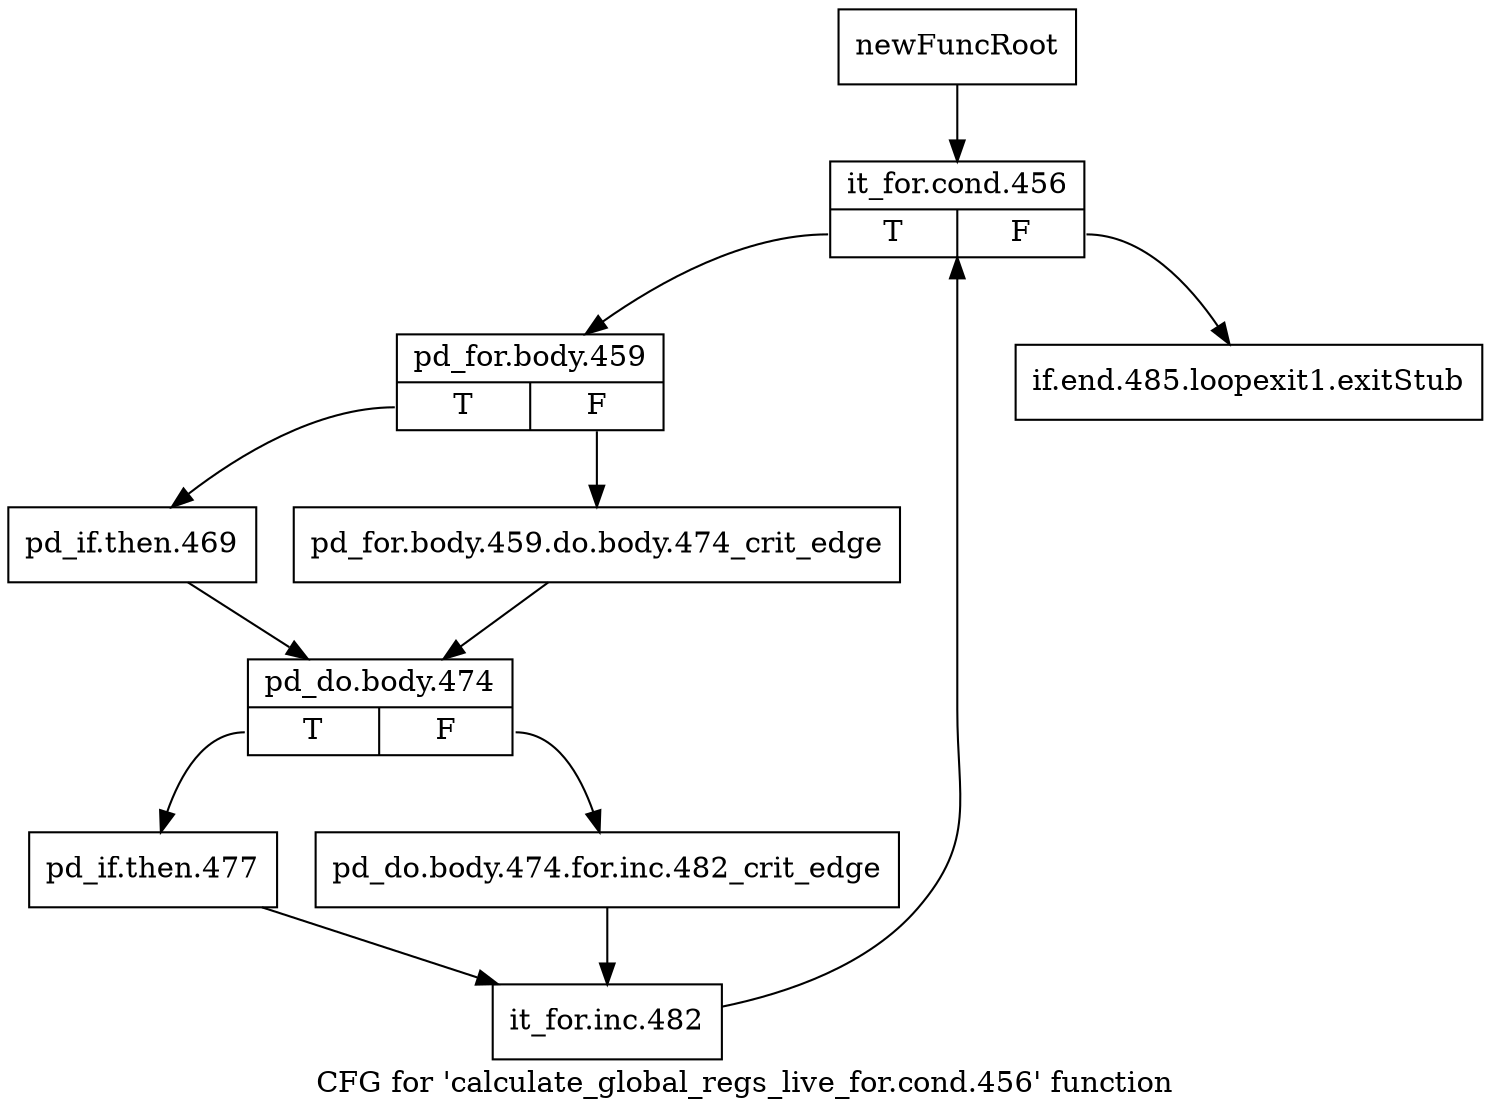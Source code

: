 digraph "CFG for 'calculate_global_regs_live_for.cond.456' function" {
	label="CFG for 'calculate_global_regs_live_for.cond.456' function";

	Node0xaec0030 [shape=record,label="{newFuncRoot}"];
	Node0xaec0030 -> Node0xaec00d0;
	Node0xaec0080 [shape=record,label="{if.end.485.loopexit1.exitStub}"];
	Node0xaec00d0 [shape=record,label="{it_for.cond.456|{<s0>T|<s1>F}}"];
	Node0xaec00d0:s0 -> Node0xaec0120;
	Node0xaec00d0:s1 -> Node0xaec0080;
	Node0xaec0120 [shape=record,label="{pd_for.body.459|{<s0>T|<s1>F}}"];
	Node0xaec0120:s0 -> Node0xaec01c0;
	Node0xaec0120:s1 -> Node0xaec0170;
	Node0xaec0170 [shape=record,label="{pd_for.body.459.do.body.474_crit_edge}"];
	Node0xaec0170 -> Node0xaec0ad0;
	Node0xaec01c0 [shape=record,label="{pd_if.then.469}"];
	Node0xaec01c0 -> Node0xaec0ad0;
	Node0xaec0ad0 [shape=record,label="{pd_do.body.474|{<s0>T|<s1>F}}"];
	Node0xaec0ad0:s0 -> Node0xaec0b70;
	Node0xaec0ad0:s1 -> Node0xaec0b20;
	Node0xaec0b20 [shape=record,label="{pd_do.body.474.for.inc.482_crit_edge}"];
	Node0xaec0b20 -> Node0xaec0bc0;
	Node0xaec0b70 [shape=record,label="{pd_if.then.477}"];
	Node0xaec0b70 -> Node0xaec0bc0;
	Node0xaec0bc0 [shape=record,label="{it_for.inc.482}"];
	Node0xaec0bc0 -> Node0xaec00d0;
}
